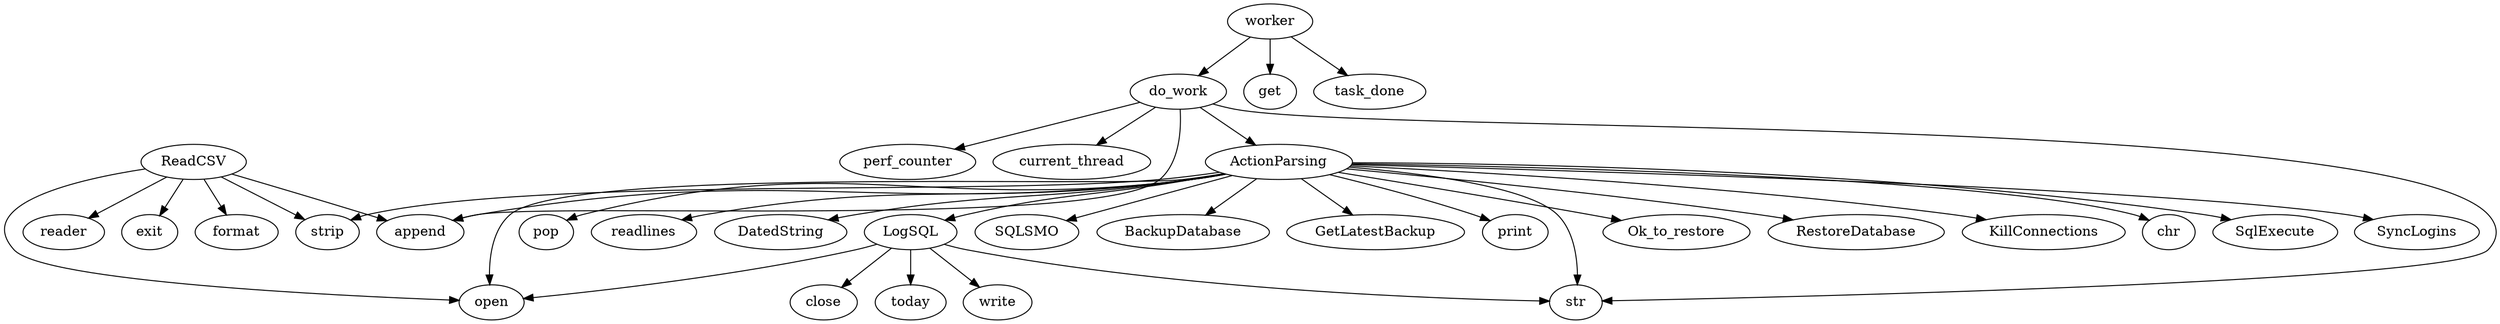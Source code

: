 strict digraph  {
LogSQL;
str;
today;
open;
write;
close;
ReadCSV;
reader;
strip;
append;
exit;
format;
ActionParsing;
pop;
readlines;
DatedString;
SQLSMO;
BackupDatabase;
GetLatestBackup;
print;
Ok_to_restore;
RestoreDatabase;
KillConnections;
chr;
SqlExecute;
SyncLogins;
do_work;
perf_counter;
current_thread;
worker;
get;
task_done;
LogSQL -> str;
LogSQL -> today;
LogSQL -> open;
LogSQL -> write;
LogSQL -> close;
ReadCSV -> open;
ReadCSV -> reader;
ReadCSV -> strip;
ReadCSV -> append;
ReadCSV -> exit;
ReadCSV -> format;
ActionParsing -> pop;
ActionParsing -> open;
ActionParsing -> readlines;
ActionParsing -> append;
ActionParsing -> strip;
ActionParsing -> DatedString;
ActionParsing -> SQLSMO;
ActionParsing -> BackupDatabase;
ActionParsing -> GetLatestBackup;
ActionParsing -> print;
ActionParsing -> Ok_to_restore;
ActionParsing -> RestoreDatabase;
ActionParsing -> KillConnections;
ActionParsing -> str;
ActionParsing -> chr;
ActionParsing -> SqlExecute;
ActionParsing -> SyncLogins;
ActionParsing -> LogSQL;
do_work -> perf_counter;
do_work -> ActionParsing;
do_work -> current_thread;
do_work -> str;
do_work -> append;
worker -> get;
worker -> do_work;
worker -> task_done;
}
